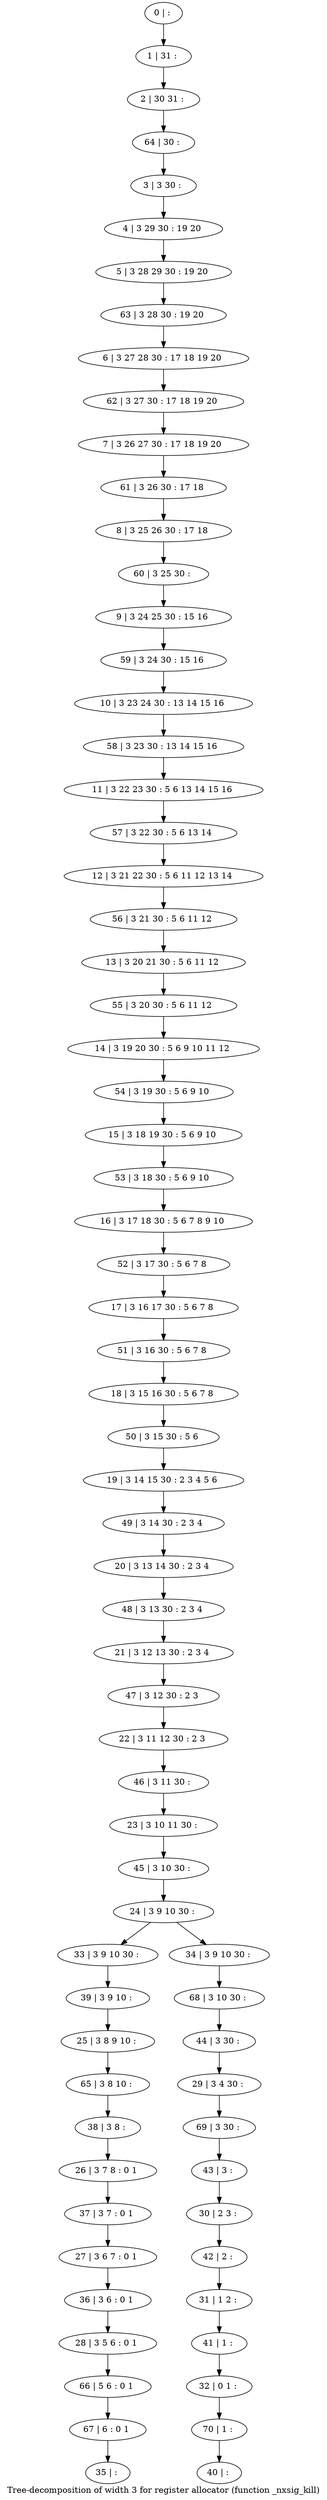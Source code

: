 digraph G {
graph [label="Tree-decomposition of width 3 for register allocator (function _nxsig_kill)"]
0[label="0 | : "];
1[label="1 | 31 : "];
2[label="2 | 30 31 : "];
3[label="3 | 3 30 : "];
4[label="4 | 3 29 30 : 19 20 "];
5[label="5 | 3 28 29 30 : 19 20 "];
6[label="6 | 3 27 28 30 : 17 18 19 20 "];
7[label="7 | 3 26 27 30 : 17 18 19 20 "];
8[label="8 | 3 25 26 30 : 17 18 "];
9[label="9 | 3 24 25 30 : 15 16 "];
10[label="10 | 3 23 24 30 : 13 14 15 16 "];
11[label="11 | 3 22 23 30 : 5 6 13 14 15 16 "];
12[label="12 | 3 21 22 30 : 5 6 11 12 13 14 "];
13[label="13 | 3 20 21 30 : 5 6 11 12 "];
14[label="14 | 3 19 20 30 : 5 6 9 10 11 12 "];
15[label="15 | 3 18 19 30 : 5 6 9 10 "];
16[label="16 | 3 17 18 30 : 5 6 7 8 9 10 "];
17[label="17 | 3 16 17 30 : 5 6 7 8 "];
18[label="18 | 3 15 16 30 : 5 6 7 8 "];
19[label="19 | 3 14 15 30 : 2 3 4 5 6 "];
20[label="20 | 3 13 14 30 : 2 3 4 "];
21[label="21 | 3 12 13 30 : 2 3 4 "];
22[label="22 | 3 11 12 30 : 2 3 "];
23[label="23 | 3 10 11 30 : "];
24[label="24 | 3 9 10 30 : "];
25[label="25 | 3 8 9 10 : "];
26[label="26 | 3 7 8 : 0 1 "];
27[label="27 | 3 6 7 : 0 1 "];
28[label="28 | 3 5 6 : 0 1 "];
29[label="29 | 3 4 30 : "];
30[label="30 | 2 3 : "];
31[label="31 | 1 2 : "];
32[label="32 | 0 1 : "];
33[label="33 | 3 9 10 30 : "];
34[label="34 | 3 9 10 30 : "];
35[label="35 | : "];
36[label="36 | 3 6 : 0 1 "];
37[label="37 | 3 7 : 0 1 "];
38[label="38 | 3 8 : "];
39[label="39 | 3 9 10 : "];
40[label="40 | : "];
41[label="41 | 1 : "];
42[label="42 | 2 : "];
43[label="43 | 3 : "];
44[label="44 | 3 30 : "];
45[label="45 | 3 10 30 : "];
46[label="46 | 3 11 30 : "];
47[label="47 | 3 12 30 : 2 3 "];
48[label="48 | 3 13 30 : 2 3 4 "];
49[label="49 | 3 14 30 : 2 3 4 "];
50[label="50 | 3 15 30 : 5 6 "];
51[label="51 | 3 16 30 : 5 6 7 8 "];
52[label="52 | 3 17 30 : 5 6 7 8 "];
53[label="53 | 3 18 30 : 5 6 9 10 "];
54[label="54 | 3 19 30 : 5 6 9 10 "];
55[label="55 | 3 20 30 : 5 6 11 12 "];
56[label="56 | 3 21 30 : 5 6 11 12 "];
57[label="57 | 3 22 30 : 5 6 13 14 "];
58[label="58 | 3 23 30 : 13 14 15 16 "];
59[label="59 | 3 24 30 : 15 16 "];
60[label="60 | 3 25 30 : "];
61[label="61 | 3 26 30 : 17 18 "];
62[label="62 | 3 27 30 : 17 18 19 20 "];
63[label="63 | 3 28 30 : 19 20 "];
64[label="64 | 30 : "];
65[label="65 | 3 8 10 : "];
66[label="66 | 5 6 : 0 1 "];
67[label="67 | 6 : 0 1 "];
68[label="68 | 3 10 30 : "];
69[label="69 | 3 30 : "];
70[label="70 | 1 : "];
0->1 ;
1->2 ;
3->4 ;
4->5 ;
24->33 ;
24->34 ;
36->28 ;
27->36 ;
37->27 ;
26->37 ;
38->26 ;
39->25 ;
33->39 ;
41->32 ;
31->41 ;
42->31 ;
30->42 ;
43->30 ;
44->29 ;
45->24 ;
23->45 ;
46->23 ;
22->46 ;
47->22 ;
21->47 ;
48->21 ;
20->48 ;
49->20 ;
19->49 ;
50->19 ;
18->50 ;
51->18 ;
17->51 ;
52->17 ;
16->52 ;
53->16 ;
15->53 ;
54->15 ;
14->54 ;
55->14 ;
13->55 ;
56->13 ;
12->56 ;
57->12 ;
11->57 ;
58->11 ;
10->58 ;
59->10 ;
9->59 ;
60->9 ;
8->60 ;
61->8 ;
7->61 ;
62->7 ;
6->62 ;
63->6 ;
5->63 ;
64->3 ;
2->64 ;
65->38 ;
25->65 ;
28->66 ;
67->35 ;
66->67 ;
68->44 ;
34->68 ;
69->43 ;
29->69 ;
70->40 ;
32->70 ;
}
